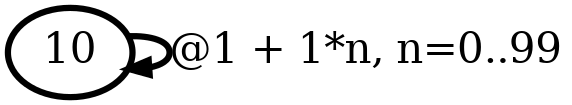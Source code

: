 digraph G {
        node [style=rounded, penwidth=3, fontsize=20, shape=oval];
        "10" -> "10" [label="@1 + 1*n, n=0..99", color=black,arrowsize=1,style=bold,penwidth=3,fontsize=20];
}
